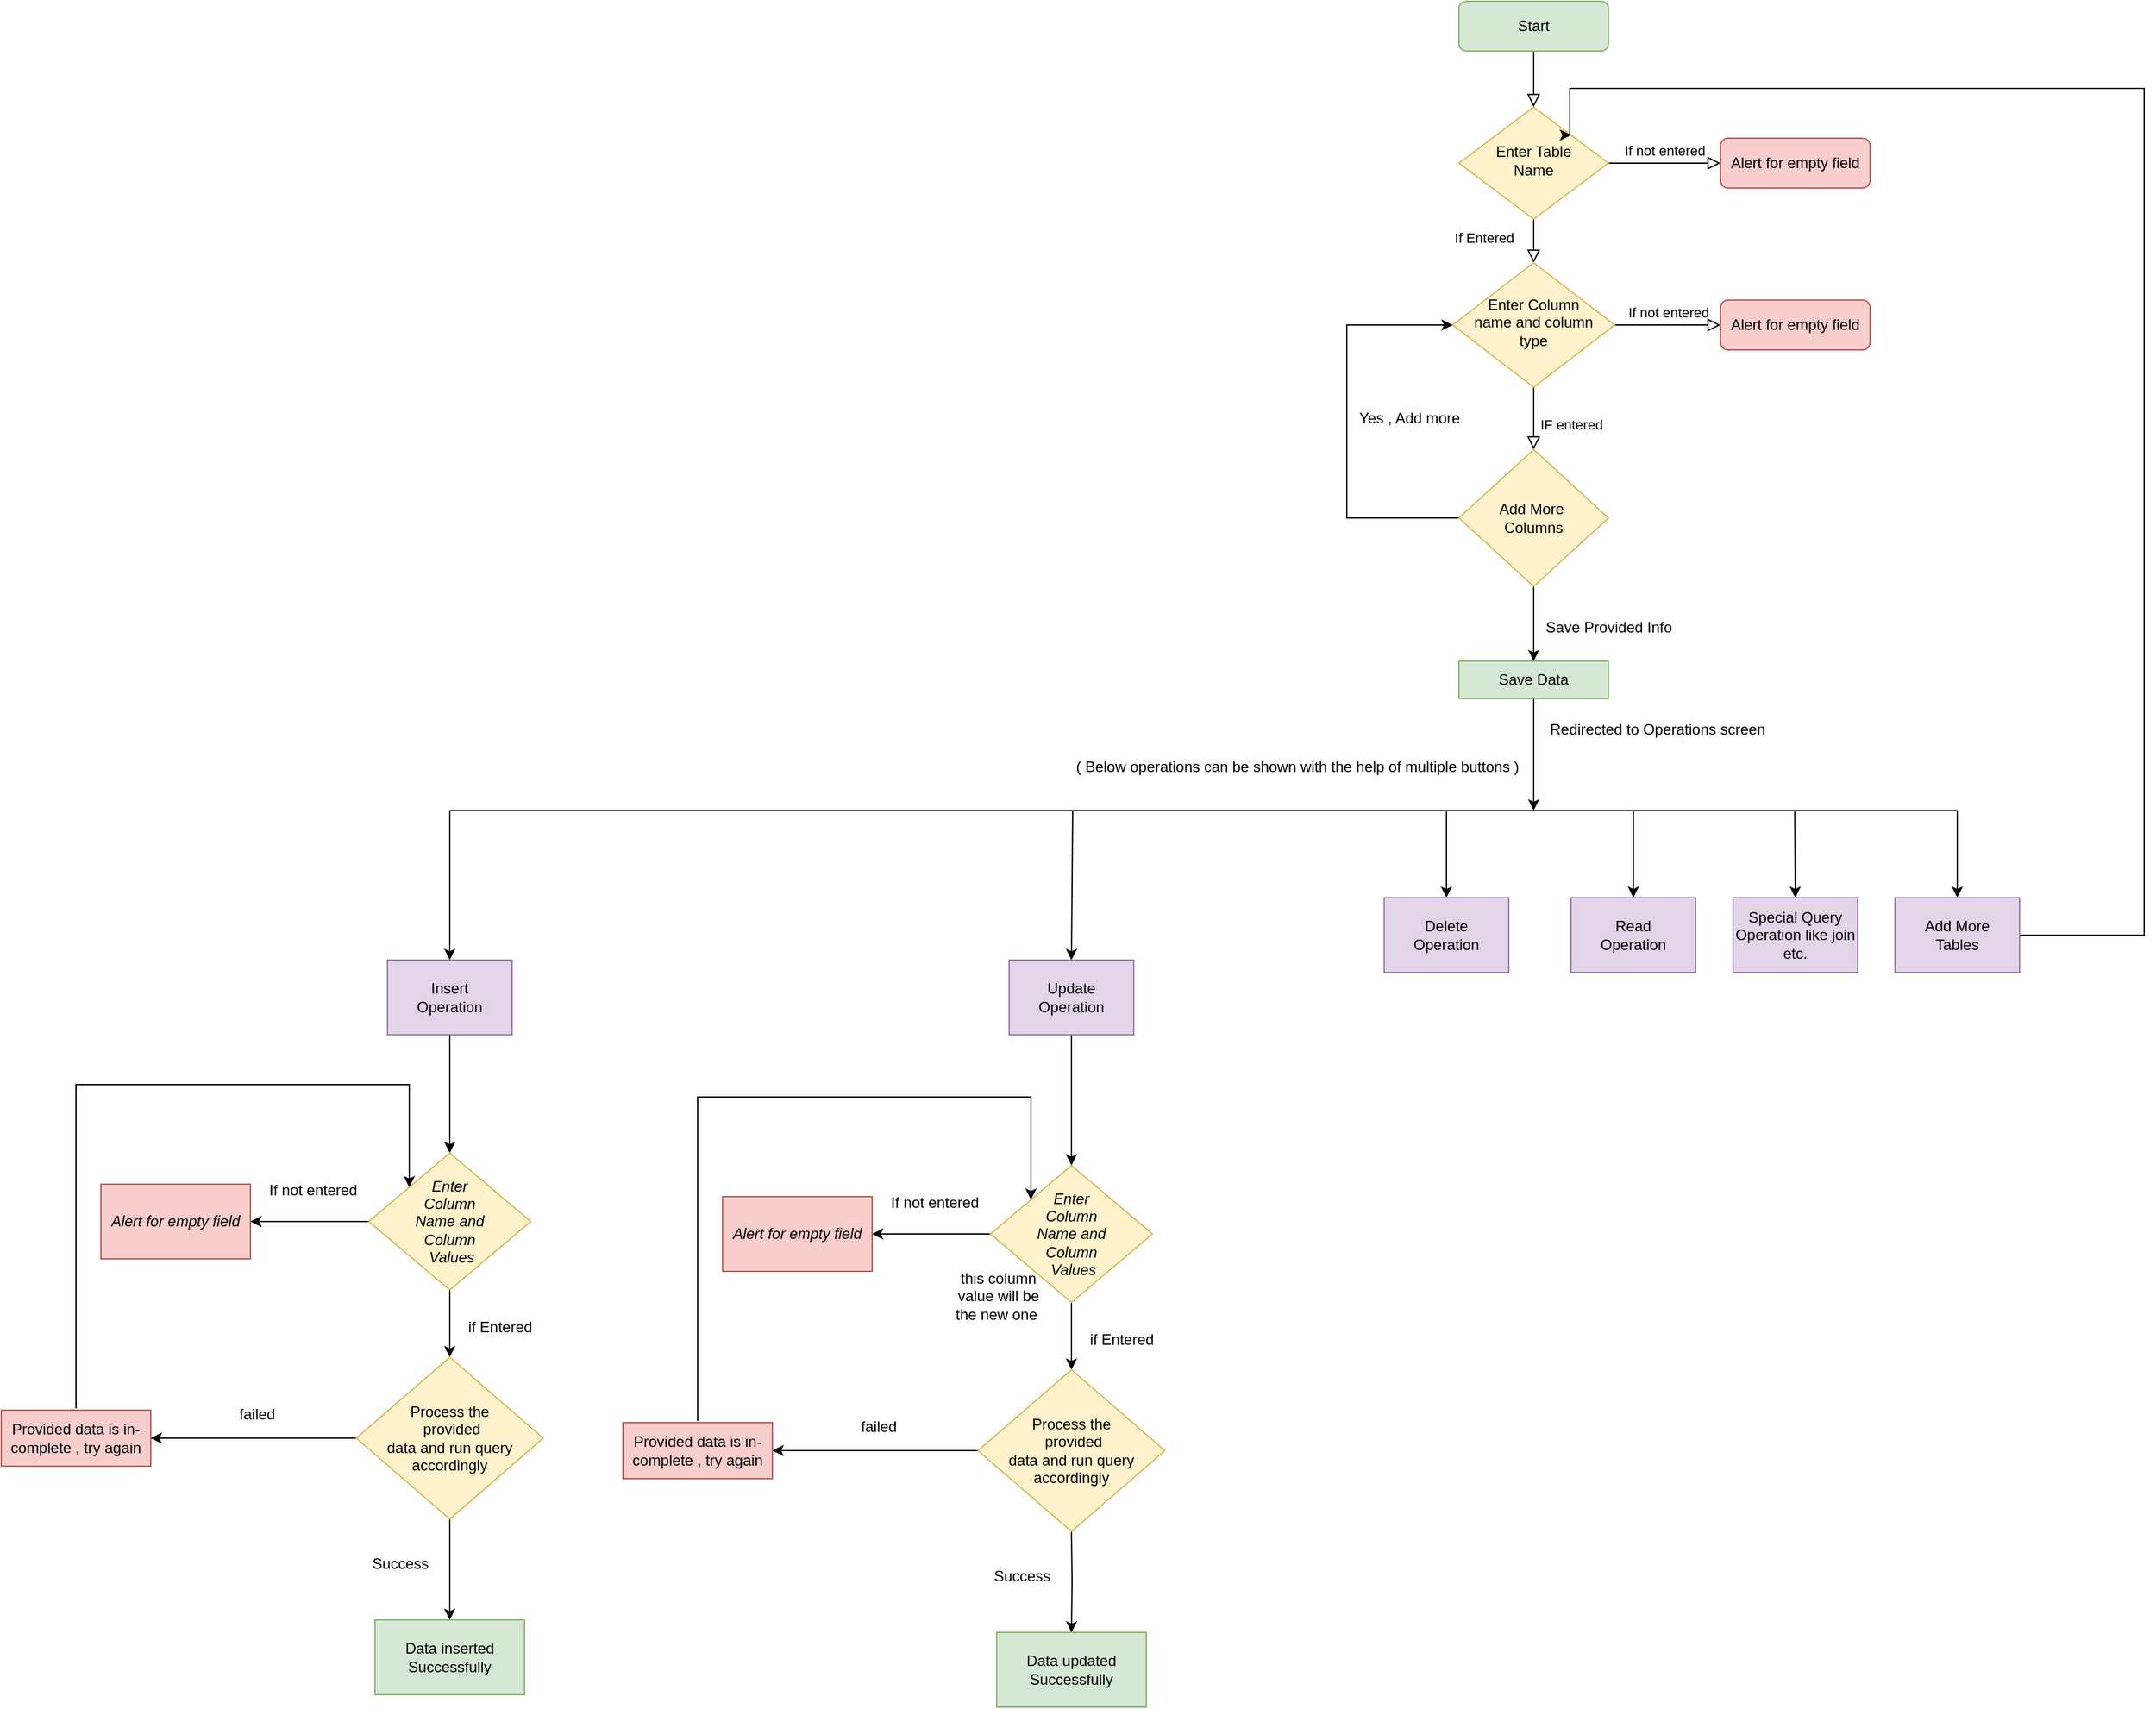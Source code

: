 <mxfile version="21.4.0" type="github">
  <diagram id="C5RBs43oDa-KdzZeNtuy" name="Page-1">
    <mxGraphModel dx="3154" dy="830" grid="1" gridSize="10" guides="1" tooltips="1" connect="1" arrows="1" fold="1" page="1" pageScale="1" pageWidth="827" pageHeight="1169" math="0" shadow="0">
      <root>
        <mxCell id="WIyWlLk6GJQsqaUBKTNV-0" />
        <mxCell id="WIyWlLk6GJQsqaUBKTNV-1" parent="WIyWlLk6GJQsqaUBKTNV-0" />
        <mxCell id="WIyWlLk6GJQsqaUBKTNV-2" value="" style="rounded=0;html=1;jettySize=auto;orthogonalLoop=1;fontSize=11;endArrow=block;endFill=0;endSize=8;strokeWidth=1;shadow=0;labelBackgroundColor=none;edgeStyle=orthogonalEdgeStyle;" parent="WIyWlLk6GJQsqaUBKTNV-1" source="WIyWlLk6GJQsqaUBKTNV-3" target="WIyWlLk6GJQsqaUBKTNV-6" edge="1">
          <mxGeometry relative="1" as="geometry" />
        </mxCell>
        <mxCell id="WIyWlLk6GJQsqaUBKTNV-3" value="Start" style="rounded=1;whiteSpace=wrap;html=1;fontSize=12;glass=0;strokeWidth=1;shadow=0;fillColor=#d5e8d4;strokeColor=#82b366;" parent="WIyWlLk6GJQsqaUBKTNV-1" vertex="1">
          <mxGeometry x="160" y="80" width="120" height="40" as="geometry" />
        </mxCell>
        <mxCell id="WIyWlLk6GJQsqaUBKTNV-4" value="If Entered" style="rounded=0;html=1;jettySize=auto;orthogonalLoop=1;fontSize=11;endArrow=block;endFill=0;endSize=8;strokeWidth=1;shadow=0;labelBackgroundColor=none;edgeStyle=orthogonalEdgeStyle;" parent="WIyWlLk6GJQsqaUBKTNV-1" source="WIyWlLk6GJQsqaUBKTNV-6" target="WIyWlLk6GJQsqaUBKTNV-10" edge="1">
          <mxGeometry x="0.111" y="-40" relative="1" as="geometry">
            <mxPoint as="offset" />
          </mxGeometry>
        </mxCell>
        <mxCell id="WIyWlLk6GJQsqaUBKTNV-5" value="If not entered" style="edgeStyle=orthogonalEdgeStyle;rounded=0;html=1;jettySize=auto;orthogonalLoop=1;fontSize=11;endArrow=block;endFill=0;endSize=8;strokeWidth=1;shadow=0;labelBackgroundColor=none;" parent="WIyWlLk6GJQsqaUBKTNV-1" source="WIyWlLk6GJQsqaUBKTNV-6" target="WIyWlLk6GJQsqaUBKTNV-7" edge="1">
          <mxGeometry y="10" relative="1" as="geometry">
            <mxPoint as="offset" />
          </mxGeometry>
        </mxCell>
        <mxCell id="WIyWlLk6GJQsqaUBKTNV-6" value="Enter Table&lt;br&gt;Name" style="rhombus;whiteSpace=wrap;html=1;shadow=0;fontFamily=Helvetica;fontSize=12;align=center;strokeWidth=1;spacing=6;spacingTop=-4;fillColor=#fff2cc;strokeColor=#d6b656;" parent="WIyWlLk6GJQsqaUBKTNV-1" vertex="1">
          <mxGeometry x="160" y="165" width="120" height="90" as="geometry" />
        </mxCell>
        <mxCell id="WIyWlLk6GJQsqaUBKTNV-7" value="Alert for empty field" style="rounded=1;whiteSpace=wrap;html=1;fontSize=12;glass=0;strokeWidth=1;shadow=0;fillColor=#f8cecc;strokeColor=#b85450;" parent="WIyWlLk6GJQsqaUBKTNV-1" vertex="1">
          <mxGeometry x="370" y="190" width="120" height="40" as="geometry" />
        </mxCell>
        <mxCell id="WIyWlLk6GJQsqaUBKTNV-8" value="IF entered" style="rounded=0;html=1;jettySize=auto;orthogonalLoop=1;fontSize=11;endArrow=block;endFill=0;endSize=8;strokeWidth=1;shadow=0;labelBackgroundColor=none;edgeStyle=orthogonalEdgeStyle;entryX=0.5;entryY=0;entryDx=0;entryDy=0;" parent="WIyWlLk6GJQsqaUBKTNV-1" source="WIyWlLk6GJQsqaUBKTNV-10" target="-_lmY-xBmMYkseRW9HX6-0" edge="1">
          <mxGeometry x="0.2" y="30" relative="1" as="geometry">
            <mxPoint as="offset" />
            <mxPoint x="220" y="440" as="targetPoint" />
          </mxGeometry>
        </mxCell>
        <mxCell id="WIyWlLk6GJQsqaUBKTNV-9" value="If not entered" style="edgeStyle=orthogonalEdgeStyle;rounded=0;html=1;jettySize=auto;orthogonalLoop=1;fontSize=11;endArrow=block;endFill=0;endSize=8;strokeWidth=1;shadow=0;labelBackgroundColor=none;" parent="WIyWlLk6GJQsqaUBKTNV-1" source="WIyWlLk6GJQsqaUBKTNV-10" target="WIyWlLk6GJQsqaUBKTNV-12" edge="1">
          <mxGeometry y="10" relative="1" as="geometry">
            <mxPoint as="offset" />
          </mxGeometry>
        </mxCell>
        <mxCell id="WIyWlLk6GJQsqaUBKTNV-10" value="Enter Column &lt;br&gt;name and column type" style="rhombus;whiteSpace=wrap;html=1;shadow=0;fontFamily=Helvetica;fontSize=12;align=center;strokeWidth=1;spacing=6;spacingTop=-4;fillColor=#fff2cc;strokeColor=#d6b656;" parent="WIyWlLk6GJQsqaUBKTNV-1" vertex="1">
          <mxGeometry x="155" y="290" width="130" height="100" as="geometry" />
        </mxCell>
        <mxCell id="WIyWlLk6GJQsqaUBKTNV-12" value="Alert for empty field" style="rounded=1;whiteSpace=wrap;html=1;fontSize=12;glass=0;strokeWidth=1;shadow=0;fillColor=#f8cecc;strokeColor=#b85450;" parent="WIyWlLk6GJQsqaUBKTNV-1" vertex="1">
          <mxGeometry x="370" y="320" width="120" height="40" as="geometry" />
        </mxCell>
        <mxCell id="-_lmY-xBmMYkseRW9HX6-1" style="edgeStyle=orthogonalEdgeStyle;rounded=0;orthogonalLoop=1;jettySize=auto;html=1;entryX=0;entryY=0.5;entryDx=0;entryDy=0;" parent="WIyWlLk6GJQsqaUBKTNV-1" source="-_lmY-xBmMYkseRW9HX6-0" target="WIyWlLk6GJQsqaUBKTNV-10" edge="1">
          <mxGeometry relative="1" as="geometry">
            <Array as="points">
              <mxPoint x="70" y="495" />
              <mxPoint x="70" y="340" />
            </Array>
          </mxGeometry>
        </mxCell>
        <mxCell id="-_lmY-xBmMYkseRW9HX6-4" value="" style="edgeStyle=orthogonalEdgeStyle;rounded=0;orthogonalLoop=1;jettySize=auto;html=1;" parent="WIyWlLk6GJQsqaUBKTNV-1" source="-_lmY-xBmMYkseRW9HX6-0" target="-_lmY-xBmMYkseRW9HX6-3" edge="1">
          <mxGeometry relative="1" as="geometry" />
        </mxCell>
        <mxCell id="-_lmY-xBmMYkseRW9HX6-0" value="Add More&amp;nbsp;&lt;br&gt;Columns" style="rhombus;whiteSpace=wrap;html=1;fillColor=#fff2cc;strokeColor=#d6b656;" parent="WIyWlLk6GJQsqaUBKTNV-1" vertex="1">
          <mxGeometry x="160" y="440" width="120" height="110" as="geometry" />
        </mxCell>
        <mxCell id="-_lmY-xBmMYkseRW9HX6-2" value="Yes , Add more" style="text;html=1;align=center;verticalAlign=middle;resizable=0;points=[];autosize=1;strokeColor=none;fillColor=none;" parent="WIyWlLk6GJQsqaUBKTNV-1" vertex="1">
          <mxGeometry x="70" y="400" width="100" height="30" as="geometry" />
        </mxCell>
        <mxCell id="-_lmY-xBmMYkseRW9HX6-7" value="" style="edgeStyle=orthogonalEdgeStyle;rounded=0;orthogonalLoop=1;jettySize=auto;html=1;" parent="WIyWlLk6GJQsqaUBKTNV-1" source="-_lmY-xBmMYkseRW9HX6-3" edge="1">
          <mxGeometry relative="1" as="geometry">
            <mxPoint x="220" y="730" as="targetPoint" />
          </mxGeometry>
        </mxCell>
        <mxCell id="-_lmY-xBmMYkseRW9HX6-3" value="Save Data" style="whiteSpace=wrap;html=1;fillColor=#d5e8d4;strokeColor=#82b366;" parent="WIyWlLk6GJQsqaUBKTNV-1" vertex="1">
          <mxGeometry x="160" y="610" width="120" height="30" as="geometry" />
        </mxCell>
        <mxCell id="-_lmY-xBmMYkseRW9HX6-5" value="Save Provided Info" style="text;html=1;align=center;verticalAlign=middle;resizable=0;points=[];autosize=1;strokeColor=none;fillColor=none;" parent="WIyWlLk6GJQsqaUBKTNV-1" vertex="1">
          <mxGeometry x="220" y="568" width="120" height="30" as="geometry" />
        </mxCell>
        <mxCell id="-_lmY-xBmMYkseRW9HX6-8" value="Redirected to Operations screen" style="text;html=1;align=center;verticalAlign=middle;resizable=0;points=[];autosize=1;strokeColor=none;fillColor=none;" parent="WIyWlLk6GJQsqaUBKTNV-1" vertex="1">
          <mxGeometry x="219" y="650" width="200" height="30" as="geometry" />
        </mxCell>
        <mxCell id="-_lmY-xBmMYkseRW9HX6-9" value="" style="endArrow=none;html=1;rounded=0;" parent="WIyWlLk6GJQsqaUBKTNV-1" edge="1">
          <mxGeometry width="50" height="50" relative="1" as="geometry">
            <mxPoint x="-650" y="730" as="sourcePoint" />
            <mxPoint x="560" y="730" as="targetPoint" />
          </mxGeometry>
        </mxCell>
        <mxCell id="-_lmY-xBmMYkseRW9HX6-10" value="" style="endArrow=classic;html=1;rounded=0;entryX=0.5;entryY=0;entryDx=0;entryDy=0;" parent="WIyWlLk6GJQsqaUBKTNV-1" target="-_lmY-xBmMYkseRW9HX6-14" edge="1">
          <mxGeometry width="50" height="50" relative="1" as="geometry">
            <mxPoint x="-150" y="730" as="sourcePoint" />
            <mxPoint x="10" y="800" as="targetPoint" />
          </mxGeometry>
        </mxCell>
        <mxCell id="-_lmY-xBmMYkseRW9HX6-11" value="" style="endArrow=classic;html=1;rounded=0;entryX=0.5;entryY=0;entryDx=0;entryDy=0;" parent="WIyWlLk6GJQsqaUBKTNV-1" target="-_lmY-xBmMYkseRW9HX6-15" edge="1">
          <mxGeometry width="50" height="50" relative="1" as="geometry">
            <mxPoint x="150" y="730" as="sourcePoint" />
            <mxPoint x="155" y="800" as="targetPoint" />
          </mxGeometry>
        </mxCell>
        <mxCell id="-_lmY-xBmMYkseRW9HX6-12" value="" style="endArrow=classic;html=1;rounded=0;entryX=0.5;entryY=0;entryDx=0;entryDy=0;" parent="WIyWlLk6GJQsqaUBKTNV-1" target="-_lmY-xBmMYkseRW9HX6-16" edge="1">
          <mxGeometry width="50" height="50" relative="1" as="geometry">
            <mxPoint x="300" y="730" as="sourcePoint" />
            <mxPoint x="300" y="800" as="targetPoint" />
          </mxGeometry>
        </mxCell>
        <mxCell id="-_lmY-xBmMYkseRW9HX6-13" value="" style="endArrow=classic;html=1;rounded=0;entryX=0.5;entryY=0;entryDx=0;entryDy=0;" parent="WIyWlLk6GJQsqaUBKTNV-1" target="-_lmY-xBmMYkseRW9HX6-18" edge="1">
          <mxGeometry width="50" height="50" relative="1" as="geometry">
            <mxPoint x="429.58" y="730" as="sourcePoint" />
            <mxPoint x="429.58" y="800" as="targetPoint" />
          </mxGeometry>
        </mxCell>
        <mxCell id="26U39ZKC2mWOHKfWvAKI-32" style="edgeStyle=orthogonalEdgeStyle;rounded=0;orthogonalLoop=1;jettySize=auto;html=1;entryX=0.5;entryY=0;entryDx=0;entryDy=0;" edge="1" parent="WIyWlLk6GJQsqaUBKTNV-1" source="-_lmY-xBmMYkseRW9HX6-14" target="26U39ZKC2mWOHKfWvAKI-20">
          <mxGeometry relative="1" as="geometry" />
        </mxCell>
        <mxCell id="-_lmY-xBmMYkseRW9HX6-14" value="&lt;span style=&quot;font-style: normal;&quot;&gt;Update &lt;br&gt;Operation&lt;/span&gt;" style="rounded=0;whiteSpace=wrap;html=1;fontStyle=2;fillColor=#e1d5e7;strokeColor=#9673a6;" parent="WIyWlLk6GJQsqaUBKTNV-1" vertex="1">
          <mxGeometry x="-201" y="850" width="100" height="60" as="geometry" />
        </mxCell>
        <mxCell id="-_lmY-xBmMYkseRW9HX6-15" value="&lt;span style=&quot;font-style: normal;&quot;&gt;Delete &lt;br&gt;Operation&lt;/span&gt;" style="rounded=0;whiteSpace=wrap;html=1;fontStyle=2;fillColor=#e1d5e7;strokeColor=#9673a6;" parent="WIyWlLk6GJQsqaUBKTNV-1" vertex="1">
          <mxGeometry x="100" y="800" width="100" height="60" as="geometry" />
        </mxCell>
        <mxCell id="-_lmY-xBmMYkseRW9HX6-16" value="&lt;span style=&quot;font-style: normal;&quot;&gt;Read &lt;br&gt;Operation&lt;/span&gt;" style="rounded=0;whiteSpace=wrap;html=1;fontStyle=2;fillColor=#e1d5e7;strokeColor=#9673a6;" parent="WIyWlLk6GJQsqaUBKTNV-1" vertex="1">
          <mxGeometry x="250" y="800" width="100" height="60" as="geometry" />
        </mxCell>
        <mxCell id="-_lmY-xBmMYkseRW9HX6-18" value="&lt;span style=&quot;font-style: normal;&quot;&gt;Special Query Operation like join etc.&lt;/span&gt;" style="rounded=0;whiteSpace=wrap;html=1;fontStyle=2;fillColor=#e1d5e7;strokeColor=#9673a6;" parent="WIyWlLk6GJQsqaUBKTNV-1" vertex="1">
          <mxGeometry x="380" y="800" width="100" height="60" as="geometry" />
        </mxCell>
        <mxCell id="-_lmY-xBmMYkseRW9HX6-19" value="" style="endArrow=classic;html=1;rounded=0;entryX=0.5;entryY=0;entryDx=0;entryDy=0;" parent="WIyWlLk6GJQsqaUBKTNV-1" target="-_lmY-xBmMYkseRW9HX6-20" edge="1">
          <mxGeometry width="50" height="50" relative="1" as="geometry">
            <mxPoint x="560" y="730" as="sourcePoint" />
            <mxPoint x="560" y="800" as="targetPoint" />
          </mxGeometry>
        </mxCell>
        <mxCell id="26U39ZKC2mWOHKfWvAKI-13" style="edgeStyle=orthogonalEdgeStyle;rounded=0;orthogonalLoop=1;jettySize=auto;html=1;entryX=1;entryY=0;entryDx=0;entryDy=0;" edge="1" parent="WIyWlLk6GJQsqaUBKTNV-1" source="-_lmY-xBmMYkseRW9HX6-20" target="WIyWlLk6GJQsqaUBKTNV-6">
          <mxGeometry relative="1" as="geometry">
            <Array as="points">
              <mxPoint x="710" y="830" />
              <mxPoint x="710" y="150" />
              <mxPoint x="249" y="150" />
            </Array>
          </mxGeometry>
        </mxCell>
        <mxCell id="-_lmY-xBmMYkseRW9HX6-20" value="&lt;span style=&quot;font-style: normal;&quot;&gt;Add More &lt;br&gt;Tables&lt;/span&gt;" style="rounded=0;whiteSpace=wrap;html=1;fontStyle=2;fillColor=#e1d5e7;strokeColor=#9673a6;" parent="WIyWlLk6GJQsqaUBKTNV-1" vertex="1">
          <mxGeometry x="510" y="800" width="100" height="60" as="geometry" />
        </mxCell>
        <mxCell id="-_lmY-xBmMYkseRW9HX6-21" value="( Below operations can be shown with the help of multiple buttons )" style="text;html=1;align=center;verticalAlign=middle;resizable=0;points=[];autosize=1;strokeColor=none;fillColor=none;" parent="WIyWlLk6GJQsqaUBKTNV-1" vertex="1">
          <mxGeometry x="-160" y="680" width="380" height="30" as="geometry" />
        </mxCell>
        <mxCell id="-_lmY-xBmMYkseRW9HX6-22" value="" style="endArrow=classic;html=1;rounded=0;entryX=0.5;entryY=0;entryDx=0;entryDy=0;" parent="WIyWlLk6GJQsqaUBKTNV-1" target="-_lmY-xBmMYkseRW9HX6-23" edge="1">
          <mxGeometry width="50" height="50" relative="1" as="geometry">
            <mxPoint x="-650" y="730" as="sourcePoint" />
            <mxPoint x="-160" y="800" as="targetPoint" />
          </mxGeometry>
        </mxCell>
        <mxCell id="26U39ZKC2mWOHKfWvAKI-1" value="" style="edgeStyle=orthogonalEdgeStyle;rounded=0;orthogonalLoop=1;jettySize=auto;html=1;" edge="1" parent="WIyWlLk6GJQsqaUBKTNV-1" source="-_lmY-xBmMYkseRW9HX6-23" target="26U39ZKC2mWOHKfWvAKI-0">
          <mxGeometry relative="1" as="geometry" />
        </mxCell>
        <mxCell id="-_lmY-xBmMYkseRW9HX6-23" value="&lt;span style=&quot;font-style: normal;&quot;&gt;Insert &lt;br&gt;Operation&lt;/span&gt;" style="rounded=0;whiteSpace=wrap;html=1;fontStyle=2;fillColor=#e1d5e7;strokeColor=#9673a6;" parent="WIyWlLk6GJQsqaUBKTNV-1" vertex="1">
          <mxGeometry x="-700" y="850" width="100" height="60" as="geometry" />
        </mxCell>
        <mxCell id="26U39ZKC2mWOHKfWvAKI-3" value="" style="edgeStyle=orthogonalEdgeStyle;rounded=0;orthogonalLoop=1;jettySize=auto;html=1;" edge="1" parent="WIyWlLk6GJQsqaUBKTNV-1" source="26U39ZKC2mWOHKfWvAKI-0" target="26U39ZKC2mWOHKfWvAKI-2">
          <mxGeometry relative="1" as="geometry" />
        </mxCell>
        <mxCell id="26U39ZKC2mWOHKfWvAKI-6" value="" style="edgeStyle=orthogonalEdgeStyle;rounded=0;orthogonalLoop=1;jettySize=auto;html=1;entryX=0.5;entryY=0;entryDx=0;entryDy=0;" edge="1" parent="WIyWlLk6GJQsqaUBKTNV-1" source="26U39ZKC2mWOHKfWvAKI-0" target="26U39ZKC2mWOHKfWvAKI-9">
          <mxGeometry relative="1" as="geometry">
            <mxPoint x="-160" y="1090" as="targetPoint" />
          </mxGeometry>
        </mxCell>
        <mxCell id="26U39ZKC2mWOHKfWvAKI-0" value="Enter &lt;br&gt;Column &lt;br&gt;Name and &lt;br&gt;Column&lt;br&gt;&amp;nbsp;Values&lt;br&gt;" style="rhombus;whiteSpace=wrap;html=1;rounded=0;fontStyle=2;fillColor=#fff2cc;strokeColor=#d6b656;" vertex="1" parent="WIyWlLk6GJQsqaUBKTNV-1">
          <mxGeometry x="-715" y="1005" width="130" height="110" as="geometry" />
        </mxCell>
        <mxCell id="26U39ZKC2mWOHKfWvAKI-2" value="Alert for empty field" style="whiteSpace=wrap;html=1;rounded=0;fontStyle=2;fillColor=#f8cecc;strokeColor=#b85450;" vertex="1" parent="WIyWlLk6GJQsqaUBKTNV-1">
          <mxGeometry x="-930" y="1030" width="120" height="60" as="geometry" />
        </mxCell>
        <mxCell id="26U39ZKC2mWOHKfWvAKI-4" value="If not entered" style="text;html=1;align=center;verticalAlign=middle;resizable=0;points=[];autosize=1;strokeColor=none;fillColor=none;" vertex="1" parent="WIyWlLk6GJQsqaUBKTNV-1">
          <mxGeometry x="-805" y="1020" width="90" height="30" as="geometry" />
        </mxCell>
        <mxCell id="26U39ZKC2mWOHKfWvAKI-7" value="if Entered" style="text;html=1;align=center;verticalAlign=middle;resizable=0;points=[];autosize=1;strokeColor=none;fillColor=none;" vertex="1" parent="WIyWlLk6GJQsqaUBKTNV-1">
          <mxGeometry x="-645" y="1130" width="70" height="30" as="geometry" />
        </mxCell>
        <mxCell id="26U39ZKC2mWOHKfWvAKI-11" value="" style="edgeStyle=orthogonalEdgeStyle;rounded=0;orthogonalLoop=1;jettySize=auto;html=1;" edge="1" parent="WIyWlLk6GJQsqaUBKTNV-1" source="26U39ZKC2mWOHKfWvAKI-9" target="26U39ZKC2mWOHKfWvAKI-10">
          <mxGeometry relative="1" as="geometry" />
        </mxCell>
        <mxCell id="26U39ZKC2mWOHKfWvAKI-15" value="" style="edgeStyle=orthogonalEdgeStyle;rounded=0;orthogonalLoop=1;jettySize=auto;html=1;" edge="1" parent="WIyWlLk6GJQsqaUBKTNV-1" source="26U39ZKC2mWOHKfWvAKI-9" target="26U39ZKC2mWOHKfWvAKI-14">
          <mxGeometry relative="1" as="geometry" />
        </mxCell>
        <mxCell id="26U39ZKC2mWOHKfWvAKI-9" value="Process the&lt;br&gt;&amp;nbsp;provided &lt;br&gt;data and run query accordingly" style="rhombus;whiteSpace=wrap;html=1;fillColor=#fff2cc;strokeColor=#d6b656;" vertex="1" parent="WIyWlLk6GJQsqaUBKTNV-1">
          <mxGeometry x="-725" y="1169" width="150" height="130" as="geometry" />
        </mxCell>
        <mxCell id="26U39ZKC2mWOHKfWvAKI-10" value="Data inserted Successfully" style="whiteSpace=wrap;html=1;fillColor=#d5e8d4;strokeColor=#82b366;" vertex="1" parent="WIyWlLk6GJQsqaUBKTNV-1">
          <mxGeometry x="-710" y="1380" width="120" height="60" as="geometry" />
        </mxCell>
        <mxCell id="26U39ZKC2mWOHKfWvAKI-12" value="Success" style="text;html=1;align=center;verticalAlign=middle;resizable=0;points=[];autosize=1;strokeColor=none;fillColor=none;" vertex="1" parent="WIyWlLk6GJQsqaUBKTNV-1">
          <mxGeometry x="-725" y="1320" width="70" height="30" as="geometry" />
        </mxCell>
        <mxCell id="26U39ZKC2mWOHKfWvAKI-17" style="edgeStyle=orthogonalEdgeStyle;rounded=0;orthogonalLoop=1;jettySize=auto;html=1;entryX=0;entryY=0;entryDx=0;entryDy=0;" edge="1" parent="WIyWlLk6GJQsqaUBKTNV-1" target="26U39ZKC2mWOHKfWvAKI-0">
          <mxGeometry relative="1" as="geometry">
            <mxPoint x="-950" y="1210" as="sourcePoint" />
            <Array as="points">
              <mxPoint x="-950" y="950" />
              <mxPoint x="-682" y="950" />
            </Array>
          </mxGeometry>
        </mxCell>
        <mxCell id="26U39ZKC2mWOHKfWvAKI-14" value="Provided data is in-complete , try again" style="whiteSpace=wrap;html=1;fillColor=#f8cecc;strokeColor=#b85450;" vertex="1" parent="WIyWlLk6GJQsqaUBKTNV-1">
          <mxGeometry x="-1010" y="1211.5" width="120" height="45" as="geometry" />
        </mxCell>
        <mxCell id="26U39ZKC2mWOHKfWvAKI-16" value="failed" style="text;html=1;align=center;verticalAlign=middle;resizable=0;points=[];autosize=1;strokeColor=none;fillColor=none;" vertex="1" parent="WIyWlLk6GJQsqaUBKTNV-1">
          <mxGeometry x="-830" y="1200" width="50" height="30" as="geometry" />
        </mxCell>
        <mxCell id="26U39ZKC2mWOHKfWvAKI-18" value="" style="edgeStyle=orthogonalEdgeStyle;rounded=0;orthogonalLoop=1;jettySize=auto;html=1;" edge="1" source="26U39ZKC2mWOHKfWvAKI-20" target="26U39ZKC2mWOHKfWvAKI-21" parent="WIyWlLk6GJQsqaUBKTNV-1">
          <mxGeometry relative="1" as="geometry" />
        </mxCell>
        <mxCell id="26U39ZKC2mWOHKfWvAKI-19" value="" style="edgeStyle=orthogonalEdgeStyle;rounded=0;orthogonalLoop=1;jettySize=auto;html=1;entryX=0.5;entryY=0;entryDx=0;entryDy=0;" edge="1" source="26U39ZKC2mWOHKfWvAKI-20" parent="WIyWlLk6GJQsqaUBKTNV-1">
          <mxGeometry relative="1" as="geometry">
            <mxPoint x="-151.0" y="1179" as="targetPoint" />
          </mxGeometry>
        </mxCell>
        <mxCell id="26U39ZKC2mWOHKfWvAKI-20" value="Enter &lt;br&gt;Column &lt;br&gt;Name and &lt;br&gt;Column&lt;br&gt;&amp;nbsp;Values&lt;br&gt;" style="rhombus;whiteSpace=wrap;html=1;rounded=0;fontStyle=2;fillColor=#fff2cc;strokeColor=#d6b656;" vertex="1" parent="WIyWlLk6GJQsqaUBKTNV-1">
          <mxGeometry x="-216" y="1015" width="130" height="110" as="geometry" />
        </mxCell>
        <mxCell id="26U39ZKC2mWOHKfWvAKI-21" value="Alert for empty field" style="whiteSpace=wrap;html=1;rounded=0;fontStyle=2;fillColor=#f8cecc;strokeColor=#b85450;" vertex="1" parent="WIyWlLk6GJQsqaUBKTNV-1">
          <mxGeometry x="-431" y="1040" width="120" height="60" as="geometry" />
        </mxCell>
        <mxCell id="26U39ZKC2mWOHKfWvAKI-22" value="If not entered" style="text;html=1;align=center;verticalAlign=middle;resizable=0;points=[];autosize=1;strokeColor=none;fillColor=none;" vertex="1" parent="WIyWlLk6GJQsqaUBKTNV-1">
          <mxGeometry x="-306" y="1030" width="90" height="30" as="geometry" />
        </mxCell>
        <mxCell id="26U39ZKC2mWOHKfWvAKI-23" value="if Entered" style="text;html=1;align=center;verticalAlign=middle;resizable=0;points=[];autosize=1;strokeColor=none;fillColor=none;" vertex="1" parent="WIyWlLk6GJQsqaUBKTNV-1">
          <mxGeometry x="-146" y="1140" width="70" height="30" as="geometry" />
        </mxCell>
        <mxCell id="26U39ZKC2mWOHKfWvAKI-24" value="" style="edgeStyle=orthogonalEdgeStyle;rounded=0;orthogonalLoop=1;jettySize=auto;html=1;" edge="1" target="26U39ZKC2mWOHKfWvAKI-27" parent="WIyWlLk6GJQsqaUBKTNV-1">
          <mxGeometry relative="1" as="geometry">
            <mxPoint x="-151.0" y="1309" as="sourcePoint" />
          </mxGeometry>
        </mxCell>
        <mxCell id="26U39ZKC2mWOHKfWvAKI-25" value="" style="edgeStyle=orthogonalEdgeStyle;rounded=0;orthogonalLoop=1;jettySize=auto;html=1;" edge="1" parent="WIyWlLk6GJQsqaUBKTNV-1">
          <mxGeometry relative="1" as="geometry">
            <mxPoint x="-226.0" y="1244" as="sourcePoint" />
            <mxPoint x="-391.0" y="1244" as="targetPoint" />
          </mxGeometry>
        </mxCell>
        <mxCell id="26U39ZKC2mWOHKfWvAKI-26" value="Process the&lt;br&gt;&amp;nbsp;provided &lt;br&gt;data and run query accordingly" style="rhombus;whiteSpace=wrap;html=1;fillColor=#fff2cc;strokeColor=#d6b656;" vertex="1" parent="WIyWlLk6GJQsqaUBKTNV-1">
          <mxGeometry x="-226" y="1179" width="150" height="130" as="geometry" />
        </mxCell>
        <mxCell id="26U39ZKC2mWOHKfWvAKI-27" value="Data updated Successfully" style="whiteSpace=wrap;html=1;fillColor=#d5e8d4;strokeColor=#82b366;" vertex="1" parent="WIyWlLk6GJQsqaUBKTNV-1">
          <mxGeometry x="-211" y="1390" width="120" height="60" as="geometry" />
        </mxCell>
        <mxCell id="26U39ZKC2mWOHKfWvAKI-28" value="Success" style="text;html=1;align=center;verticalAlign=middle;resizable=0;points=[];autosize=1;strokeColor=none;fillColor=none;" vertex="1" parent="WIyWlLk6GJQsqaUBKTNV-1">
          <mxGeometry x="-226" y="1330" width="70" height="30" as="geometry" />
        </mxCell>
        <mxCell id="26U39ZKC2mWOHKfWvAKI-29" style="edgeStyle=orthogonalEdgeStyle;rounded=0;orthogonalLoop=1;jettySize=auto;html=1;entryX=0;entryY=0;entryDx=0;entryDy=0;" edge="1" target="26U39ZKC2mWOHKfWvAKI-20" parent="WIyWlLk6GJQsqaUBKTNV-1">
          <mxGeometry relative="1" as="geometry">
            <mxPoint x="-451" y="1220" as="sourcePoint" />
            <Array as="points">
              <mxPoint x="-451" y="960" />
              <mxPoint x="-183" y="960" />
            </Array>
          </mxGeometry>
        </mxCell>
        <mxCell id="26U39ZKC2mWOHKfWvAKI-30" value="Provided data is in-complete , try again" style="whiteSpace=wrap;html=1;fillColor=#f8cecc;strokeColor=#b85450;" vertex="1" parent="WIyWlLk6GJQsqaUBKTNV-1">
          <mxGeometry x="-511" y="1221.5" width="120" height="45" as="geometry" />
        </mxCell>
        <mxCell id="26U39ZKC2mWOHKfWvAKI-31" value="failed" style="text;html=1;align=center;verticalAlign=middle;resizable=0;points=[];autosize=1;strokeColor=none;fillColor=none;" vertex="1" parent="WIyWlLk6GJQsqaUBKTNV-1">
          <mxGeometry x="-331" y="1210" width="50" height="30" as="geometry" />
        </mxCell>
        <mxCell id="26U39ZKC2mWOHKfWvAKI-33" value="this column &lt;br&gt;value will be&lt;br&gt;&amp;nbsp;the new one&amp;nbsp;&amp;nbsp;" style="text;html=1;align=center;verticalAlign=middle;resizable=0;points=[];autosize=1;strokeColor=none;fillColor=none;" vertex="1" parent="WIyWlLk6GJQsqaUBKTNV-1">
          <mxGeometry x="-260" y="1090" width="100" height="60" as="geometry" />
        </mxCell>
      </root>
    </mxGraphModel>
  </diagram>
</mxfile>
